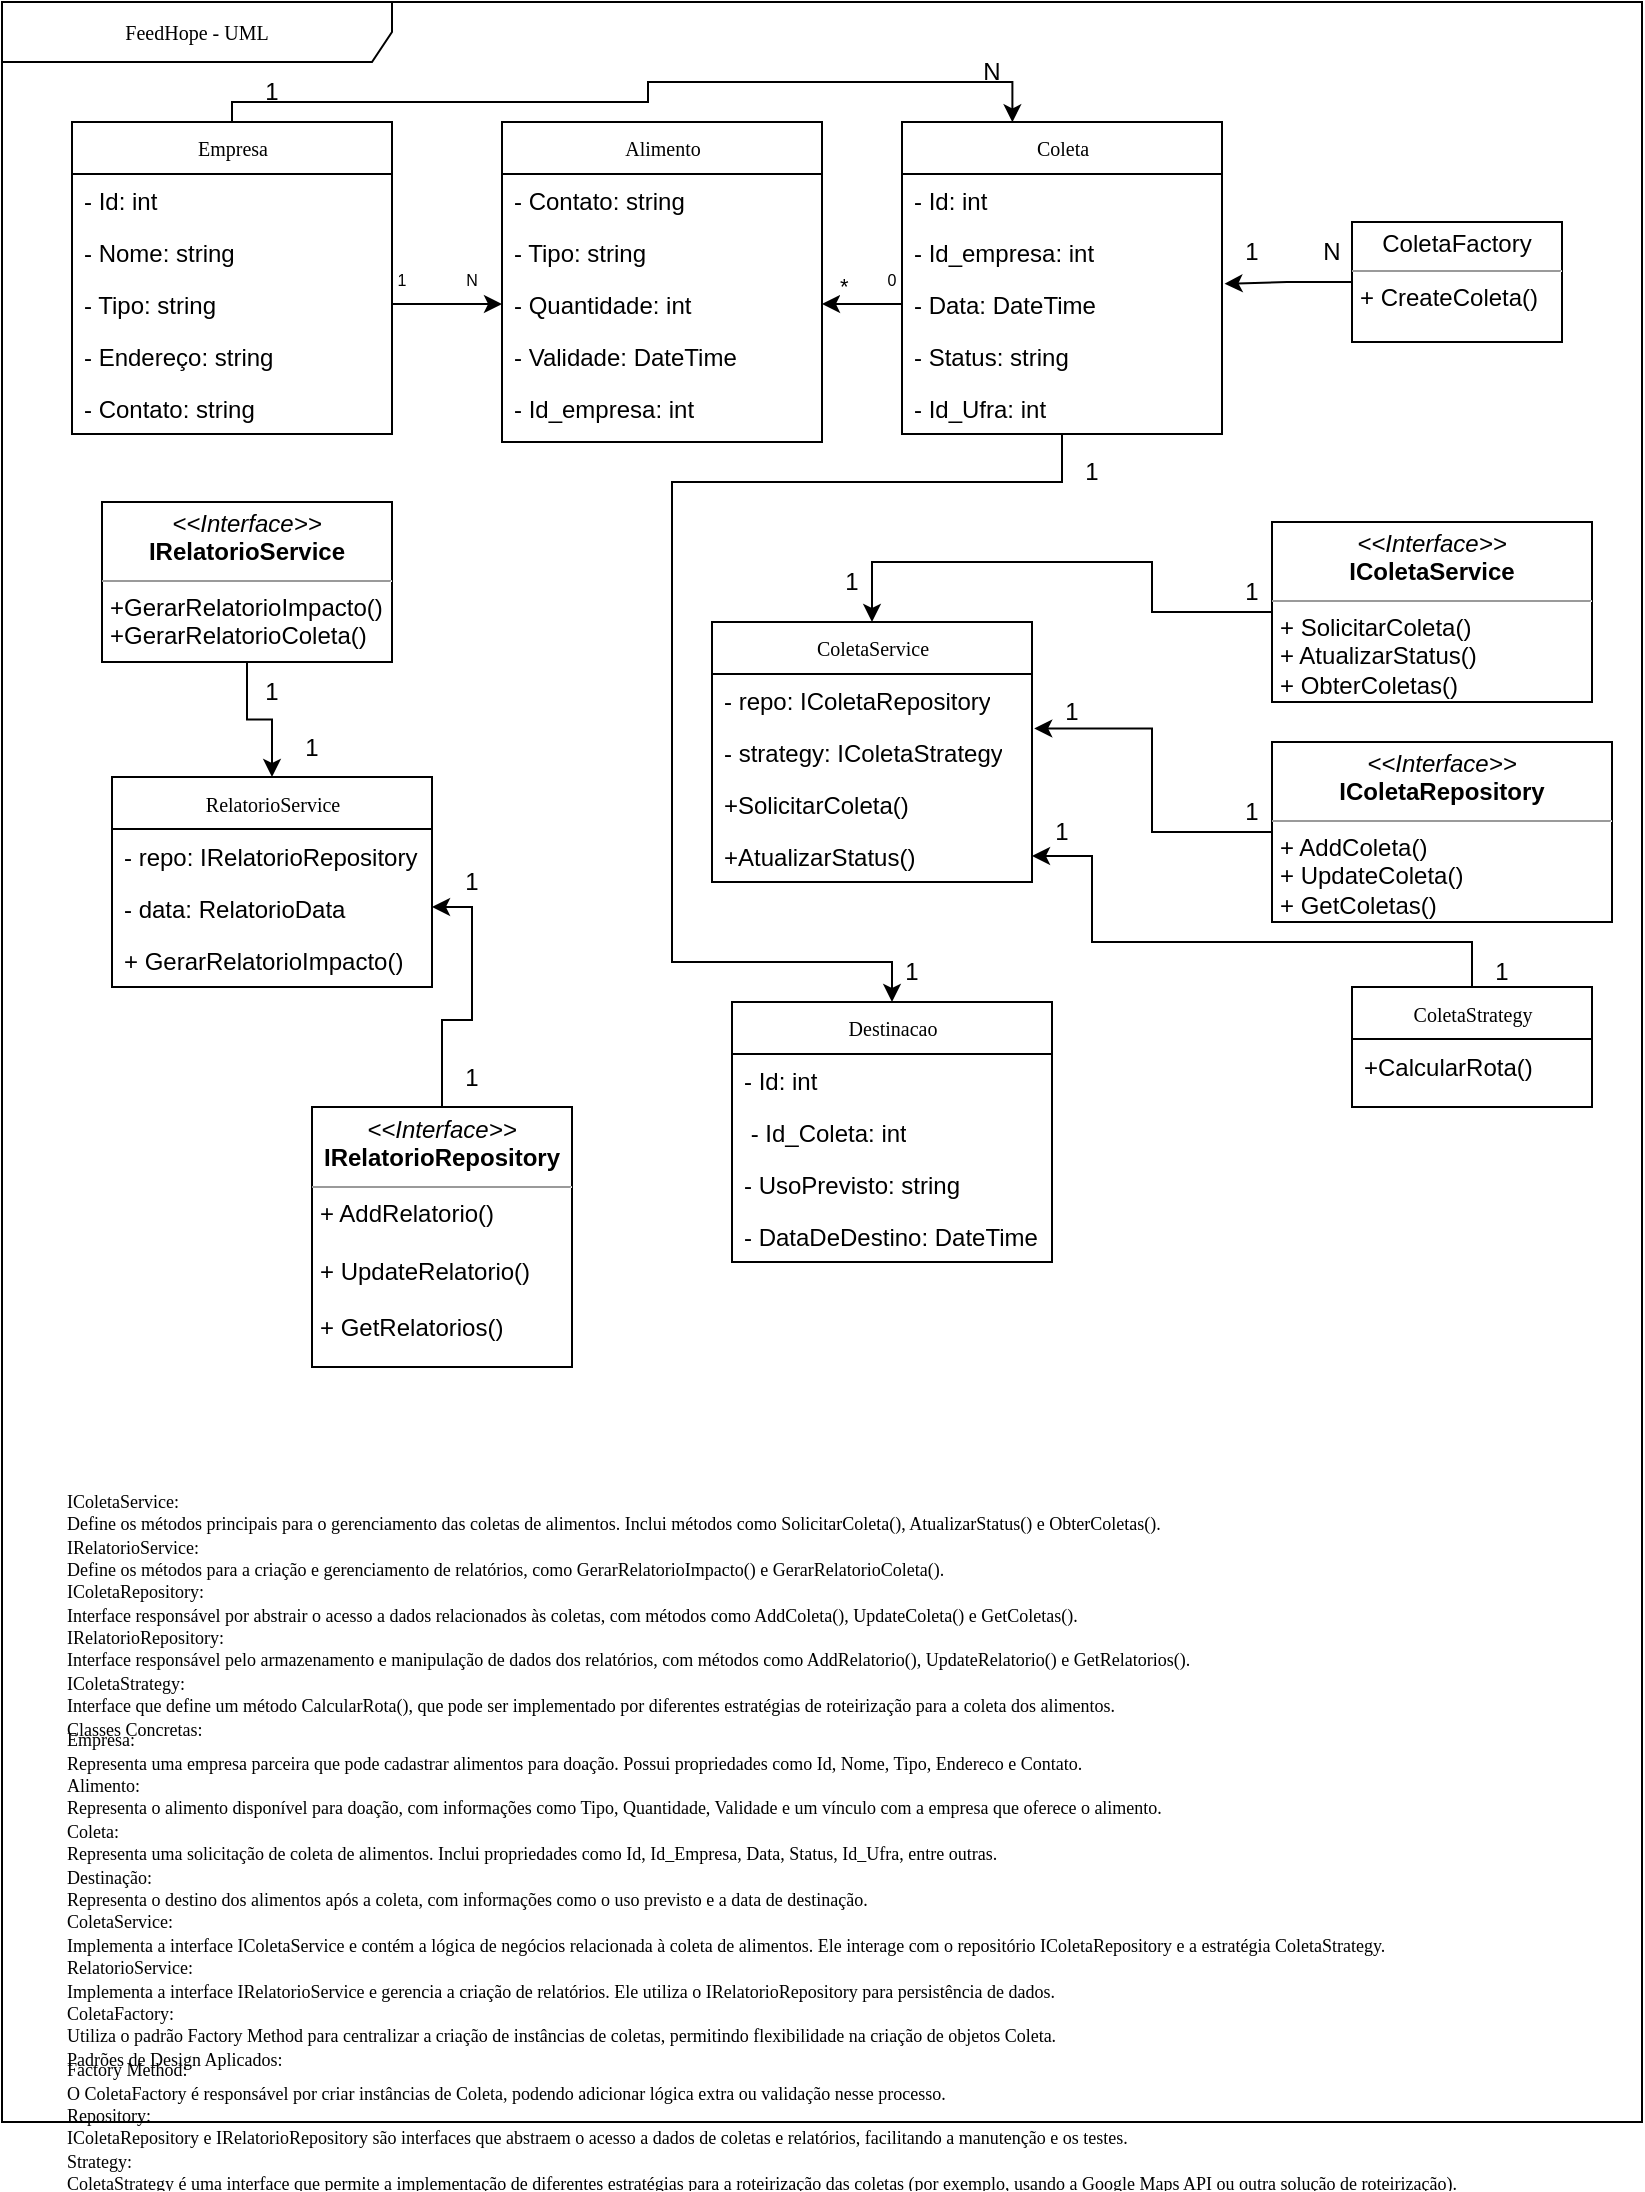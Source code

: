 <mxfile version="26.1.1">
  <diagram name="Page-1" id="c4acf3e9-155e-7222-9cf6-157b1a14988f">
    <mxGraphModel dx="1444" dy="811" grid="1" gridSize="10" guides="1" tooltips="1" connect="1" arrows="1" fold="1" page="1" pageScale="1" pageWidth="850" pageHeight="1100" background="none" math="0" shadow="0">
      <root>
        <mxCell id="0" />
        <mxCell id="1" parent="0" />
        <mxCell id="17acba5748e5396b-1" value="FeedHope - UML" style="shape=umlFrame;whiteSpace=wrap;html=1;rounded=0;shadow=0;comic=0;labelBackgroundColor=none;strokeWidth=1;fontFamily=Verdana;fontSize=10;align=center;width=195;height=30;" parent="1" vertex="1">
          <mxGeometry x="15" y="10" width="820" height="1060" as="geometry" />
        </mxCell>
        <mxCell id="17acba5748e5396b-2" value="RelatorioService" style="swimlane;html=1;fontStyle=0;childLayout=stackLayout;horizontal=1;startSize=26;fillColor=none;horizontalStack=0;resizeParent=1;resizeLast=0;collapsible=1;marginBottom=0;swimlaneFillColor=#ffffff;rounded=0;shadow=0;comic=0;labelBackgroundColor=none;strokeWidth=1;fontFamily=Verdana;fontSize=10;align=center;" parent="1" vertex="1">
          <mxGeometry x="70" y="397.5" width="160" height="105" as="geometry" />
        </mxCell>
        <mxCell id="17acba5748e5396b-3" value="- repo: IRelatorioRepository" style="text;html=1;strokeColor=none;fillColor=none;align=left;verticalAlign=top;spacingLeft=4;spacingRight=4;whiteSpace=wrap;overflow=hidden;rotatable=0;points=[[0,0.5],[1,0.5]];portConstraint=eastwest;" parent="17acba5748e5396b-2" vertex="1">
          <mxGeometry y="26" width="160" height="26" as="geometry" />
        </mxCell>
        <mxCell id="17acba5748e5396b-4" value="- data: RelatorioData" style="text;html=1;strokeColor=none;fillColor=none;align=left;verticalAlign=top;spacingLeft=4;spacingRight=4;whiteSpace=wrap;overflow=hidden;rotatable=0;points=[[0,0.5],[1,0.5]];portConstraint=eastwest;" parent="17acba5748e5396b-2" vertex="1">
          <mxGeometry y="52" width="160" height="26" as="geometry" />
        </mxCell>
        <mxCell id="17acba5748e5396b-6" value="+ GerarRelatorioImpacto()" style="text;html=1;strokeColor=none;fillColor=none;align=left;verticalAlign=top;spacingLeft=4;spacingRight=4;whiteSpace=wrap;overflow=hidden;rotatable=0;points=[[0,0.5],[1,0.5]];portConstraint=eastwest;" parent="17acba5748e5396b-2" vertex="1">
          <mxGeometry y="78" width="160" height="26" as="geometry" />
        </mxCell>
        <mxCell id="17acba5748e5396b-20" value="Empresa" style="swimlane;html=1;fontStyle=0;childLayout=stackLayout;horizontal=1;startSize=26;fillColor=none;horizontalStack=0;resizeParent=1;resizeLast=0;collapsible=1;marginBottom=0;swimlaneFillColor=#ffffff;rounded=0;shadow=0;comic=0;labelBackgroundColor=none;strokeWidth=1;fontFamily=Verdana;fontSize=10;align=center;" parent="1" vertex="1">
          <mxGeometry x="50" y="70" width="160" height="156" as="geometry" />
        </mxCell>
        <mxCell id="17acba5748e5396b-21" value="- Id: int" style="text;html=1;strokeColor=none;fillColor=none;align=left;verticalAlign=top;spacingLeft=4;spacingRight=4;whiteSpace=wrap;overflow=hidden;rotatable=0;points=[[0,0.5],[1,0.5]];portConstraint=eastwest;" parent="17acba5748e5396b-20" vertex="1">
          <mxGeometry y="26" width="160" height="26" as="geometry" />
        </mxCell>
        <mxCell id="17acba5748e5396b-24" value="- Nome: string" style="text;html=1;strokeColor=none;fillColor=none;align=left;verticalAlign=top;spacingLeft=4;spacingRight=4;whiteSpace=wrap;overflow=hidden;rotatable=0;points=[[0,0.5],[1,0.5]];portConstraint=eastwest;" parent="17acba5748e5396b-20" vertex="1">
          <mxGeometry y="52" width="160" height="26" as="geometry" />
        </mxCell>
        <mxCell id="17acba5748e5396b-26" value="- Tipo: string" style="text;html=1;strokeColor=none;fillColor=none;align=left;verticalAlign=top;spacingLeft=4;spacingRight=4;whiteSpace=wrap;overflow=hidden;rotatable=0;points=[[0,0.5],[1,0.5]];portConstraint=eastwest;" parent="17acba5748e5396b-20" vertex="1">
          <mxGeometry y="78" width="160" height="26" as="geometry" />
        </mxCell>
        <mxCell id="6Sy0QbTWBwmeGfM0OLyt-3" value="- Endereço: string" style="text;html=1;strokeColor=none;fillColor=none;align=left;verticalAlign=top;spacingLeft=4;spacingRight=4;whiteSpace=wrap;overflow=hidden;rotatable=0;points=[[0,0.5],[1,0.5]];portConstraint=eastwest;" vertex="1" parent="17acba5748e5396b-20">
          <mxGeometry y="104" width="160" height="26" as="geometry" />
        </mxCell>
        <mxCell id="6Sy0QbTWBwmeGfM0OLyt-4" value="- Contato: string" style="text;html=1;strokeColor=none;fillColor=none;align=left;verticalAlign=top;spacingLeft=4;spacingRight=4;whiteSpace=wrap;overflow=hidden;rotatable=0;points=[[0,0.5],[1,0.5]];portConstraint=eastwest;" vertex="1" parent="17acba5748e5396b-20">
          <mxGeometry y="130" width="160" height="26" as="geometry" />
        </mxCell>
        <mxCell id="17acba5748e5396b-30" value="Alimento" style="swimlane;html=1;fontStyle=0;childLayout=stackLayout;horizontal=1;startSize=26;fillColor=none;horizontalStack=0;resizeParent=1;resizeLast=0;collapsible=1;marginBottom=0;swimlaneFillColor=#ffffff;rounded=0;shadow=0;comic=0;labelBackgroundColor=none;strokeWidth=1;fontFamily=Verdana;fontSize=10;align=center;" parent="1" vertex="1">
          <mxGeometry x="265" y="70" width="160" height="160" as="geometry" />
        </mxCell>
        <mxCell id="6Sy0QbTWBwmeGfM0OLyt-14" value="- Contato: string" style="text;html=1;strokeColor=none;fillColor=none;align=left;verticalAlign=top;spacingLeft=4;spacingRight=4;whiteSpace=wrap;overflow=hidden;rotatable=0;points=[[0,0.5],[1,0.5]];portConstraint=eastwest;" vertex="1" parent="17acba5748e5396b-30">
          <mxGeometry y="26" width="160" height="26" as="geometry" />
        </mxCell>
        <mxCell id="6Sy0QbTWBwmeGfM0OLyt-12" value="- Tipo: string" style="text;html=1;strokeColor=none;fillColor=none;align=left;verticalAlign=top;spacingLeft=4;spacingRight=4;whiteSpace=wrap;overflow=hidden;rotatable=0;points=[[0,0.5],[1,0.5]];portConstraint=eastwest;" vertex="1" parent="17acba5748e5396b-30">
          <mxGeometry y="52" width="160" height="26" as="geometry" />
        </mxCell>
        <mxCell id="6Sy0QbTWBwmeGfM0OLyt-13" value="- Quantidade: int" style="text;html=1;strokeColor=none;fillColor=none;align=left;verticalAlign=top;spacingLeft=4;spacingRight=4;whiteSpace=wrap;overflow=hidden;rotatable=0;points=[[0,0.5],[1,0.5]];portConstraint=eastwest;" vertex="1" parent="17acba5748e5396b-30">
          <mxGeometry y="78" width="160" height="26" as="geometry" />
        </mxCell>
        <mxCell id="6Sy0QbTWBwmeGfM0OLyt-11" value="- Validade: DateTime" style="text;html=1;strokeColor=none;fillColor=none;align=left;verticalAlign=top;spacingLeft=4;spacingRight=4;whiteSpace=wrap;overflow=hidden;rotatable=0;points=[[0,0.5],[1,0.5]];portConstraint=eastwest;" vertex="1" parent="17acba5748e5396b-30">
          <mxGeometry y="104" width="160" height="26" as="geometry" />
        </mxCell>
        <mxCell id="6Sy0QbTWBwmeGfM0OLyt-10" value="- Id_empresa: int" style="text;html=1;strokeColor=none;fillColor=none;align=left;verticalAlign=top;spacingLeft=4;spacingRight=4;whiteSpace=wrap;overflow=hidden;rotatable=0;points=[[0,0.5],[1,0.5]];portConstraint=eastwest;" vertex="1" parent="17acba5748e5396b-30">
          <mxGeometry y="130" width="160" height="26" as="geometry" />
        </mxCell>
        <mxCell id="6Sy0QbTWBwmeGfM0OLyt-70" style="edgeStyle=orthogonalEdgeStyle;rounded=0;orthogonalLoop=1;jettySize=auto;html=1;entryX=1;entryY=0.5;entryDx=0;entryDy=0;" edge="1" parent="1" source="17acba5748e5396b-44" target="6Sy0QbTWBwmeGfM0OLyt-40">
          <mxGeometry relative="1" as="geometry">
            <Array as="points">
              <mxPoint x="750" y="480" />
              <mxPoint x="560" y="480" />
              <mxPoint x="560" y="437" />
            </Array>
          </mxGeometry>
        </mxCell>
        <mxCell id="17acba5748e5396b-44" value="ColetaStrategy" style="swimlane;html=1;fontStyle=0;childLayout=stackLayout;horizontal=1;startSize=26;fillColor=none;horizontalStack=0;resizeParent=1;resizeLast=0;collapsible=1;marginBottom=0;swimlaneFillColor=#ffffff;rounded=0;shadow=0;comic=0;labelBackgroundColor=none;strokeWidth=1;fontFamily=Verdana;fontSize=10;align=center;" parent="1" vertex="1">
          <mxGeometry x="690" y="502.5" width="120" height="60" as="geometry" />
        </mxCell>
        <mxCell id="17acba5748e5396b-45" value="+CalcularRota()" style="text;html=1;strokeColor=none;fillColor=none;align=left;verticalAlign=top;spacingLeft=4;spacingRight=4;whiteSpace=wrap;overflow=hidden;rotatable=0;points=[[0,0.5],[1,0.5]];portConstraint=eastwest;" parent="17acba5748e5396b-44" vertex="1">
          <mxGeometry y="26" width="120" height="26" as="geometry" />
        </mxCell>
        <mxCell id="5d2195bd80daf111-5" value="Coleta" style="swimlane;html=1;fontStyle=0;childLayout=stackLayout;horizontal=1;startSize=26;fillColor=none;horizontalStack=0;resizeParent=1;resizeLast=0;collapsible=1;marginBottom=0;swimlaneFillColor=#ffffff;rounded=0;shadow=0;comic=0;labelBackgroundColor=none;strokeWidth=1;fontFamily=Verdana;fontSize=10;align=center;" parent="1" vertex="1">
          <mxGeometry x="465" y="70" width="160" height="156" as="geometry" />
        </mxCell>
        <mxCell id="6Sy0QbTWBwmeGfM0OLyt-17" value="- Id: int" style="text;html=1;strokeColor=none;fillColor=none;align=left;verticalAlign=top;spacingLeft=4;spacingRight=4;whiteSpace=wrap;overflow=hidden;rotatable=0;points=[[0,0.5],[1,0.5]];portConstraint=eastwest;" vertex="1" parent="5d2195bd80daf111-5">
          <mxGeometry y="26" width="160" height="26" as="geometry" />
        </mxCell>
        <mxCell id="6Sy0QbTWBwmeGfM0OLyt-15" value="- Id_empresa: int" style="text;html=1;strokeColor=none;fillColor=none;align=left;verticalAlign=top;spacingLeft=4;spacingRight=4;whiteSpace=wrap;overflow=hidden;rotatable=0;points=[[0,0.5],[1,0.5]];portConstraint=eastwest;" vertex="1" parent="5d2195bd80daf111-5">
          <mxGeometry y="52" width="160" height="26" as="geometry" />
        </mxCell>
        <mxCell id="6Sy0QbTWBwmeGfM0OLyt-18" value="- Data: DateTime" style="text;html=1;strokeColor=none;fillColor=none;align=left;verticalAlign=top;spacingLeft=4;spacingRight=4;whiteSpace=wrap;overflow=hidden;rotatable=0;points=[[0,0.5],[1,0.5]];portConstraint=eastwest;" vertex="1" parent="5d2195bd80daf111-5">
          <mxGeometry y="78" width="160" height="26" as="geometry" />
        </mxCell>
        <mxCell id="6Sy0QbTWBwmeGfM0OLyt-19" value="- Status: string" style="text;html=1;strokeColor=none;fillColor=none;align=left;verticalAlign=top;spacingLeft=4;spacingRight=4;whiteSpace=wrap;overflow=hidden;rotatable=0;points=[[0,0.5],[1,0.5]];portConstraint=eastwest;" vertex="1" parent="5d2195bd80daf111-5">
          <mxGeometry y="104" width="160" height="26" as="geometry" />
        </mxCell>
        <mxCell id="6Sy0QbTWBwmeGfM0OLyt-20" value="- Id_Ufra: int" style="text;html=1;strokeColor=none;fillColor=none;align=left;verticalAlign=top;spacingLeft=4;spacingRight=4;whiteSpace=wrap;overflow=hidden;rotatable=0;points=[[0,0.5],[1,0.5]];portConstraint=eastwest;" vertex="1" parent="5d2195bd80daf111-5">
          <mxGeometry y="130" width="160" height="26" as="geometry" />
        </mxCell>
        <mxCell id="5d2195bd80daf111-10" value="&lt;p style=&quot;margin:0px;margin-top:4px;text-align:center;&quot;&gt;ColetaFactory&lt;/p&gt;&lt;hr size=&quot;1&quot;&gt;&lt;p style=&quot;margin:0px;margin-left:4px;&quot;&gt;+ CreateColeta()&lt;/p&gt;" style="verticalAlign=top;align=left;overflow=fill;fontSize=12;fontFamily=Helvetica;html=1;rounded=0;shadow=0;comic=0;labelBackgroundColor=none;strokeWidth=1" parent="1" vertex="1">
          <mxGeometry x="690" y="120" width="105" height="60" as="geometry" />
        </mxCell>
        <mxCell id="6Sy0QbTWBwmeGfM0OLyt-100" style="edgeStyle=orthogonalEdgeStyle;rounded=0;orthogonalLoop=1;jettySize=auto;html=1;entryX=1;entryY=0.5;entryDx=0;entryDy=0;" edge="1" parent="1" source="5d2195bd80daf111-12" target="17acba5748e5396b-4">
          <mxGeometry relative="1" as="geometry" />
        </mxCell>
        <mxCell id="5d2195bd80daf111-12" value="&lt;p style=&quot;margin:0px;margin-top:4px;text-align:center;&quot;&gt;&lt;i&gt;&amp;lt;&amp;lt;Interface&amp;gt;&amp;gt;&lt;/i&gt;&lt;br&gt;&lt;b&gt;IRelatorioRepository&lt;/b&gt;&lt;/p&gt;&lt;hr size=&quot;1&quot;&gt;&lt;p style=&quot;margin:0px;margin-left:4px;&quot;&gt;+ AddRelatorio()&lt;/p&gt;&lt;p style=&quot;margin:0px;margin-left:4px;&quot;&gt;&lt;br&gt;+ UpdateRelatorio()&lt;/p&gt;&lt;p style=&quot;margin:0px;margin-left:4px;&quot;&gt;&lt;br&gt;&lt;/p&gt;&lt;p style=&quot;margin:0px;margin-left:4px;&quot;&gt;+ GetRelatorios()&lt;/p&gt;" style="verticalAlign=top;align=left;overflow=fill;fontSize=12;fontFamily=Helvetica;html=1;rounded=0;shadow=0;comic=0;labelBackgroundColor=none;strokeWidth=1" parent="1" vertex="1">
          <mxGeometry x="170" y="562.5" width="130" height="130" as="geometry" />
        </mxCell>
        <mxCell id="6Sy0QbTWBwmeGfM0OLyt-87" style="edgeStyle=orthogonalEdgeStyle;rounded=0;orthogonalLoop=1;jettySize=auto;html=1;entryX=0.5;entryY=0;entryDx=0;entryDy=0;" edge="1" parent="1" source="5d2195bd80daf111-15" target="6Sy0QbTWBwmeGfM0OLyt-37">
          <mxGeometry relative="1" as="geometry">
            <Array as="points">
              <mxPoint x="590" y="315" />
              <mxPoint x="590" y="290" />
              <mxPoint x="450" y="290" />
            </Array>
          </mxGeometry>
        </mxCell>
        <mxCell id="5d2195bd80daf111-15" value="&lt;p style=&quot;margin:0px;margin-top:4px;text-align:center;&quot;&gt;&lt;i&gt;&amp;lt;&amp;lt;Interface&amp;gt;&amp;gt;&lt;/i&gt;&lt;br&gt;&lt;b&gt;IColetaService&lt;/b&gt;&lt;/p&gt;&lt;hr size=&quot;1&quot;&gt;&lt;p style=&quot;margin:0px;margin-left:4px;&quot;&gt;+ SolicitarColeta()&lt;br&gt;+ AtualizarStatus()&lt;/p&gt;&lt;p style=&quot;margin:0px;margin-left:4px;&quot;&gt;+ ObterColetas()&lt;/p&gt;" style="verticalAlign=top;align=left;overflow=fill;fontSize=12;fontFamily=Helvetica;html=1;rounded=0;shadow=0;comic=0;labelBackgroundColor=none;strokeWidth=1" parent="1" vertex="1">
          <mxGeometry x="650" y="270" width="160" height="90" as="geometry" />
        </mxCell>
        <mxCell id="6Sy0QbTWBwmeGfM0OLyt-75" style="edgeStyle=orthogonalEdgeStyle;rounded=0;orthogonalLoop=1;jettySize=auto;html=1;entryX=0.5;entryY=0;entryDx=0;entryDy=0;" edge="1" parent="1" source="5d2195bd80daf111-20" target="17acba5748e5396b-2">
          <mxGeometry relative="1" as="geometry" />
        </mxCell>
        <mxCell id="5d2195bd80daf111-20" value="&lt;p style=&quot;margin:0px;margin-top:4px;text-align:center;&quot;&gt;&lt;i&gt;&amp;lt;&amp;lt;Interface&amp;gt;&amp;gt;&lt;/i&gt;&lt;br&gt;&lt;b&gt;IRelatorioService&lt;/b&gt;&lt;/p&gt;&lt;hr size=&quot;1&quot;&gt;&lt;p style=&quot;margin:0px;margin-left:4px;&quot;&gt;+GerarRelatorioImpacto()&lt;br&gt;+GerarRelatorioColeta()&lt;/p&gt;&lt;p style=&quot;margin:0px;margin-left:4px;&quot;&gt;&lt;br&gt;&lt;/p&gt;" style="verticalAlign=top;align=left;overflow=fill;fontSize=12;fontFamily=Helvetica;html=1;rounded=0;shadow=0;comic=0;labelBackgroundColor=none;strokeWidth=1" parent="1" vertex="1">
          <mxGeometry x="65" y="260" width="145" height="80" as="geometry" />
        </mxCell>
        <mxCell id="6Sy0QbTWBwmeGfM0OLyt-26" value="" style="edgeStyle=orthogonalEdgeStyle;rounded=0;orthogonalLoop=1;jettySize=auto;html=1;exitX=1;exitY=0.5;exitDx=0;exitDy=0;entryX=0;entryY=0.5;entryDx=0;entryDy=0;labelPosition=left;verticalLabelPosition=top;align=right;verticalAlign=bottom;" edge="1" parent="1" source="17acba5748e5396b-26" target="6Sy0QbTWBwmeGfM0OLyt-13">
          <mxGeometry x="0.474" relative="1" as="geometry">
            <mxPoint as="offset" />
          </mxGeometry>
        </mxCell>
        <mxCell id="6Sy0QbTWBwmeGfM0OLyt-37" value="ColetaService" style="swimlane;html=1;fontStyle=0;childLayout=stackLayout;horizontal=1;startSize=26;fillColor=none;horizontalStack=0;resizeParent=1;resizeLast=0;collapsible=1;marginBottom=0;swimlaneFillColor=#ffffff;rounded=0;shadow=0;comic=0;labelBackgroundColor=none;strokeWidth=1;fontFamily=Verdana;fontSize=10;align=center;" vertex="1" parent="1">
          <mxGeometry x="370" y="320" width="160" height="130" as="geometry" />
        </mxCell>
        <mxCell id="6Sy0QbTWBwmeGfM0OLyt-38" value="- repo: IColetaRepository" style="text;html=1;strokeColor=none;fillColor=none;align=left;verticalAlign=top;spacingLeft=4;spacingRight=4;whiteSpace=wrap;overflow=hidden;rotatable=0;points=[[0,0.5],[1,0.5]];portConstraint=eastwest;" vertex="1" parent="6Sy0QbTWBwmeGfM0OLyt-37">
          <mxGeometry y="26" width="160" height="26" as="geometry" />
        </mxCell>
        <mxCell id="6Sy0QbTWBwmeGfM0OLyt-41" value="- strategy: IColetaStrategy" style="text;html=1;strokeColor=none;fillColor=none;align=left;verticalAlign=top;spacingLeft=4;spacingRight=4;whiteSpace=wrap;overflow=hidden;rotatable=0;points=[[0,0.5],[1,0.5]];portConstraint=eastwest;" vertex="1" parent="6Sy0QbTWBwmeGfM0OLyt-37">
          <mxGeometry y="52" width="160" height="26" as="geometry" />
        </mxCell>
        <mxCell id="6Sy0QbTWBwmeGfM0OLyt-39" value="+SolicitarColeta()" style="text;html=1;strokeColor=none;fillColor=none;align=left;verticalAlign=top;spacingLeft=4;spacingRight=4;whiteSpace=wrap;overflow=hidden;rotatable=0;points=[[0,0.5],[1,0.5]];portConstraint=eastwest;" vertex="1" parent="6Sy0QbTWBwmeGfM0OLyt-37">
          <mxGeometry y="78" width="160" height="26" as="geometry" />
        </mxCell>
        <mxCell id="6Sy0QbTWBwmeGfM0OLyt-40" value="+AtualizarStatus()" style="text;html=1;strokeColor=none;fillColor=none;align=left;verticalAlign=top;spacingLeft=4;spacingRight=4;whiteSpace=wrap;overflow=hidden;rotatable=0;points=[[0,0.5],[1,0.5]];portConstraint=eastwest;" vertex="1" parent="6Sy0QbTWBwmeGfM0OLyt-37">
          <mxGeometry y="104" width="160" height="26" as="geometry" />
        </mxCell>
        <mxCell id="6Sy0QbTWBwmeGfM0OLyt-43" value="Destinacao" style="swimlane;html=1;fontStyle=0;childLayout=stackLayout;horizontal=1;startSize=26;fillColor=none;horizontalStack=0;resizeParent=1;resizeLast=0;collapsible=1;marginBottom=0;swimlaneFillColor=#ffffff;rounded=0;shadow=0;comic=0;labelBackgroundColor=none;strokeWidth=1;fontFamily=Verdana;fontSize=10;align=center;" vertex="1" parent="1">
          <mxGeometry x="380" y="510" width="160" height="130" as="geometry" />
        </mxCell>
        <mxCell id="6Sy0QbTWBwmeGfM0OLyt-44" value="- Id: int&amp;nbsp;" style="text;html=1;strokeColor=none;fillColor=none;align=left;verticalAlign=top;spacingLeft=4;spacingRight=4;whiteSpace=wrap;overflow=hidden;rotatable=0;points=[[0,0.5],[1,0.5]];portConstraint=eastwest;" vertex="1" parent="6Sy0QbTWBwmeGfM0OLyt-43">
          <mxGeometry y="26" width="160" height="26" as="geometry" />
        </mxCell>
        <mxCell id="6Sy0QbTWBwmeGfM0OLyt-45" value="&amp;nbsp;- Id_Coleta: int" style="text;html=1;strokeColor=none;fillColor=none;align=left;verticalAlign=top;spacingLeft=4;spacingRight=4;whiteSpace=wrap;overflow=hidden;rotatable=0;points=[[0,0.5],[1,0.5]];portConstraint=eastwest;" vertex="1" parent="6Sy0QbTWBwmeGfM0OLyt-43">
          <mxGeometry y="52" width="160" height="26" as="geometry" />
        </mxCell>
        <mxCell id="6Sy0QbTWBwmeGfM0OLyt-46" value="- UsoPrevisto: string" style="text;html=1;strokeColor=none;fillColor=none;align=left;verticalAlign=top;spacingLeft=4;spacingRight=4;whiteSpace=wrap;overflow=hidden;rotatable=0;points=[[0,0.5],[1,0.5]];portConstraint=eastwest;" vertex="1" parent="6Sy0QbTWBwmeGfM0OLyt-43">
          <mxGeometry y="78" width="160" height="26" as="geometry" />
        </mxCell>
        <mxCell id="6Sy0QbTWBwmeGfM0OLyt-47" value="- DataDeDestino: DateTime" style="text;html=1;strokeColor=none;fillColor=none;align=left;verticalAlign=top;spacingLeft=4;spacingRight=4;whiteSpace=wrap;overflow=hidden;rotatable=0;points=[[0,0.5],[1,0.5]];portConstraint=eastwest;" vertex="1" parent="6Sy0QbTWBwmeGfM0OLyt-43">
          <mxGeometry y="104" width="160" height="26" as="geometry" />
        </mxCell>
        <mxCell id="6Sy0QbTWBwmeGfM0OLyt-49" value="" style="edgeStyle=orthogonalEdgeStyle;rounded=0;orthogonalLoop=1;jettySize=auto;html=1;entryX=1;entryY=0.5;entryDx=0;entryDy=0;" edge="1" parent="1" source="6Sy0QbTWBwmeGfM0OLyt-18" target="6Sy0QbTWBwmeGfM0OLyt-13">
          <mxGeometry relative="1" as="geometry" />
        </mxCell>
        <mxCell id="6Sy0QbTWBwmeGfM0OLyt-50" value="*" style="edgeLabel;html=1;align=left;verticalAlign=bottom;resizable=0;points=[];labelPosition=right;verticalLabelPosition=top;" vertex="1" connectable="0" parent="6Sy0QbTWBwmeGfM0OLyt-49">
          <mxGeometry x="0.646" y="-1" relative="1" as="geometry">
            <mxPoint as="offset" />
          </mxGeometry>
        </mxCell>
        <mxCell id="6Sy0QbTWBwmeGfM0OLyt-51" value="&lt;div style=&quot;line-height: 40%;&quot;&gt;&lt;div style=&quot;text-align: justify;&quot;&gt;&lt;font face=&quot;Times New Roman&quot; style=&quot;font-size: 9px; line-height: 40%;&quot;&gt;IColetaService:&lt;/font&gt;&lt;/div&gt;&lt;div style=&quot;text-align: justify;&quot;&gt;&lt;font face=&quot;Times New Roman&quot; style=&quot;font-size: 9px;&quot;&gt;&lt;br&gt;&lt;/font&gt;&lt;/div&gt;&lt;div style=&quot;text-align: justify;&quot;&gt;&lt;font face=&quot;Times New Roman&quot; style=&quot;font-size: 9px; line-height: 40%;&quot;&gt;Define os métodos principais para o gerenciamento das coletas de alimentos. Inclui métodos como SolicitarColeta(), AtualizarStatus() e ObterColetas().&lt;/font&gt;&lt;/div&gt;&lt;div style=&quot;text-align: justify;&quot;&gt;&lt;font face=&quot;Times New Roman&quot; style=&quot;font-size: 9px;&quot;&gt;&lt;br&gt;&lt;/font&gt;&lt;/div&gt;&lt;div style=&quot;text-align: justify;&quot;&gt;&lt;font face=&quot;Times New Roman&quot; style=&quot;font-size: 9px; line-height: 40%;&quot;&gt;IRelatorioService:&lt;/font&gt;&lt;/div&gt;&lt;div style=&quot;text-align: justify;&quot;&gt;&lt;font face=&quot;Times New Roman&quot; style=&quot;font-size: 9px;&quot;&gt;&lt;br&gt;&lt;/font&gt;&lt;/div&gt;&lt;div style=&quot;text-align: justify;&quot;&gt;&lt;font face=&quot;Times New Roman&quot; style=&quot;font-size: 9px; line-height: 40%;&quot;&gt;Define os métodos para a criação e gerenciamento de relatórios, como GerarRelatorioImpacto() e GerarRelatorioColeta().&lt;/font&gt;&lt;/div&gt;&lt;div style=&quot;text-align: justify;&quot;&gt;&lt;font face=&quot;Times New Roman&quot; style=&quot;font-size: 9px;&quot;&gt;&lt;br&gt;&lt;/font&gt;&lt;/div&gt;&lt;div style=&quot;text-align: justify;&quot;&gt;&lt;font face=&quot;Times New Roman&quot; style=&quot;font-size: 9px; line-height: 40%;&quot;&gt;IColetaRepository:&lt;/font&gt;&lt;/div&gt;&lt;div style=&quot;text-align: justify;&quot;&gt;&lt;font face=&quot;Times New Roman&quot; style=&quot;font-size: 9px;&quot;&gt;&lt;br&gt;&lt;/font&gt;&lt;/div&gt;&lt;div style=&quot;text-align: justify;&quot;&gt;&lt;font face=&quot;Times New Roman&quot; style=&quot;font-size: 9px; line-height: 40%;&quot;&gt;Interface responsável por abstrair o acesso a dados relacionados às coletas, com métodos como AddColeta(), UpdateColeta() e GetColetas().&lt;/font&gt;&lt;/div&gt;&lt;div style=&quot;text-align: justify;&quot;&gt;&lt;font face=&quot;Times New Roman&quot; style=&quot;font-size: 9px;&quot;&gt;&lt;br&gt;&lt;/font&gt;&lt;/div&gt;&lt;div style=&quot;text-align: justify;&quot;&gt;&lt;font face=&quot;Times New Roman&quot; style=&quot;font-size: 9px; line-height: 40%;&quot;&gt;IRelatorioRepository:&lt;/font&gt;&lt;/div&gt;&lt;div style=&quot;text-align: justify;&quot;&gt;&lt;font face=&quot;Times New Roman&quot; style=&quot;font-size: 9px;&quot;&gt;&lt;br&gt;&lt;/font&gt;&lt;/div&gt;&lt;div style=&quot;text-align: justify;&quot;&gt;&lt;font face=&quot;Times New Roman&quot; style=&quot;font-size: 9px; line-height: 40%;&quot;&gt;Interface responsável pelo armazenamento e manipulação de dados dos relatórios, com métodos como AddRelatorio(), UpdateRelatorio() e GetRelatorios().&lt;/font&gt;&lt;/div&gt;&lt;div style=&quot;text-align: justify;&quot;&gt;&lt;font face=&quot;Times New Roman&quot; style=&quot;font-size: 9px;&quot;&gt;&lt;br&gt;&lt;/font&gt;&lt;/div&gt;&lt;div style=&quot;text-align: justify;&quot;&gt;&lt;font face=&quot;Times New Roman&quot; style=&quot;font-size: 9px; line-height: 40%;&quot;&gt;IColetaStrategy:&lt;/font&gt;&lt;/div&gt;&lt;div style=&quot;text-align: justify;&quot;&gt;&lt;font face=&quot;Times New Roman&quot; style=&quot;font-size: 9px;&quot;&gt;&lt;br&gt;&lt;/font&gt;&lt;/div&gt;&lt;div style=&quot;text-align: justify;&quot;&gt;&lt;font face=&quot;Times New Roman&quot; style=&quot;font-size: 9px; line-height: 40%;&quot;&gt;Interface que define um método CalcularRota(), que pode ser implementado por diferentes estratégias de roteirização para a coleta dos alimentos.&lt;/font&gt;&lt;/div&gt;&lt;div style=&quot;text-align: justify;&quot;&gt;&lt;font face=&quot;Times New Roman&quot; style=&quot;font-size: 9px;&quot;&gt;&lt;br&gt;&lt;/font&gt;&lt;/div&gt;&lt;div style=&quot;text-align: justify;&quot;&gt;&lt;font face=&quot;Times New Roman&quot; style=&quot;font-size: 9px; line-height: 40%;&quot;&gt;Classes Concretas:&lt;/font&gt;&lt;/div&gt;&lt;div style=&quot;text-align: justify;&quot;&gt;&lt;font face=&quot;Times New Roman&quot; style=&quot;font-size: 9px; line-height: 40%;&quot;&gt;Empresa:&lt;/font&gt;&lt;/div&gt;&lt;div style=&quot;text-align: justify;&quot;&gt;&lt;font face=&quot;Times New Roman&quot; style=&quot;font-size: 9px;&quot;&gt;&lt;br&gt;&lt;/font&gt;&lt;/div&gt;&lt;div style=&quot;text-align: justify;&quot;&gt;&lt;font face=&quot;Times New Roman&quot; style=&quot;font-size: 9px; line-height: 40%;&quot;&gt;Representa uma empresa parceira que pode cadastrar alimentos para doação. Possui propriedades como Id, Nome, Tipo, Endereco e Contato.&lt;/font&gt;&lt;/div&gt;&lt;div style=&quot;text-align: justify;&quot;&gt;&lt;font face=&quot;Times New Roman&quot; style=&quot;font-size: 9px;&quot;&gt;&lt;br&gt;&lt;/font&gt;&lt;/div&gt;&lt;div style=&quot;text-align: justify;&quot;&gt;&lt;font face=&quot;Times New Roman&quot; style=&quot;font-size: 9px; line-height: 40%;&quot;&gt;Alimento:&lt;/font&gt;&lt;/div&gt;&lt;div style=&quot;text-align: justify;&quot;&gt;&lt;font face=&quot;Times New Roman&quot; style=&quot;font-size: 9px;&quot;&gt;&lt;br&gt;&lt;/font&gt;&lt;/div&gt;&lt;div style=&quot;text-align: justify;&quot;&gt;&lt;font face=&quot;Times New Roman&quot; style=&quot;font-size: 9px; line-height: 40%;&quot;&gt;Representa o alimento disponível para doação, com informações como Tipo, Quantidade, Validade e um vínculo com a empresa que oferece o alimento.&lt;/font&gt;&lt;/div&gt;&lt;div style=&quot;text-align: justify;&quot;&gt;&lt;font face=&quot;Times New Roman&quot; style=&quot;font-size: 9px;&quot;&gt;&lt;br&gt;&lt;/font&gt;&lt;/div&gt;&lt;div style=&quot;text-align: justify;&quot;&gt;&lt;font face=&quot;Times New Roman&quot; style=&quot;font-size: 9px; line-height: 40%;&quot;&gt;Coleta:&lt;/font&gt;&lt;/div&gt;&lt;div style=&quot;text-align: justify;&quot;&gt;&lt;font face=&quot;Times New Roman&quot; style=&quot;font-size: 9px;&quot;&gt;&lt;br&gt;&lt;/font&gt;&lt;/div&gt;&lt;div style=&quot;text-align: justify;&quot;&gt;&lt;font face=&quot;Times New Roman&quot; style=&quot;font-size: 9px; line-height: 40%;&quot;&gt;Representa uma solicitação de coleta de alimentos. Inclui propriedades como Id, Id_Empresa, Data, Status, Id_Ufra, entre outras.&lt;/font&gt;&lt;/div&gt;&lt;div style=&quot;text-align: justify;&quot;&gt;&lt;font face=&quot;Times New Roman&quot; style=&quot;font-size: 9px;&quot;&gt;&lt;br&gt;&lt;/font&gt;&lt;/div&gt;&lt;div style=&quot;text-align: justify;&quot;&gt;&lt;font face=&quot;Times New Roman&quot; style=&quot;font-size: 9px; line-height: 40%;&quot;&gt;Destinação:&lt;/font&gt;&lt;/div&gt;&lt;div style=&quot;text-align: justify;&quot;&gt;&lt;font face=&quot;Times New Roman&quot; style=&quot;font-size: 9px;&quot;&gt;&lt;br&gt;&lt;/font&gt;&lt;/div&gt;&lt;div style=&quot;text-align: justify;&quot;&gt;&lt;font face=&quot;Times New Roman&quot; style=&quot;font-size: 9px; line-height: 40%;&quot;&gt;Representa o destino dos alimentos após a coleta, com informações como o uso previsto e a data de destinação.&lt;/font&gt;&lt;/div&gt;&lt;div style=&quot;text-align: justify;&quot;&gt;&lt;font face=&quot;Times New Roman&quot; style=&quot;font-size: 9px;&quot;&gt;&lt;br&gt;&lt;/font&gt;&lt;/div&gt;&lt;div style=&quot;text-align: justify;&quot;&gt;&lt;font face=&quot;Times New Roman&quot; style=&quot;font-size: 9px; line-height: 40%;&quot;&gt;ColetaService:&lt;/font&gt;&lt;/div&gt;&lt;div style=&quot;text-align: justify;&quot;&gt;&lt;font face=&quot;Times New Roman&quot; style=&quot;font-size: 9px;&quot;&gt;&lt;br&gt;&lt;/font&gt;&lt;/div&gt;&lt;div style=&quot;text-align: justify;&quot;&gt;&lt;font face=&quot;Times New Roman&quot; style=&quot;font-size: 9px; line-height: 40%;&quot;&gt;Implementa a interface IColetaService e contém a lógica de negócios relacionada à coleta de alimentos. Ele interage com o repositório IColetaRepository e a estratégia ColetaStrategy.&lt;/font&gt;&lt;/div&gt;&lt;div style=&quot;text-align: justify;&quot;&gt;&lt;font face=&quot;Times New Roman&quot; style=&quot;font-size: 9px;&quot;&gt;&lt;br&gt;&lt;/font&gt;&lt;/div&gt;&lt;div style=&quot;text-align: justify;&quot;&gt;&lt;font face=&quot;Times New Roman&quot; style=&quot;font-size: 9px; line-height: 40%;&quot;&gt;RelatorioService:&lt;/font&gt;&lt;/div&gt;&lt;div style=&quot;text-align: justify;&quot;&gt;&lt;font face=&quot;Times New Roman&quot; style=&quot;font-size: 9px;&quot;&gt;&lt;br&gt;&lt;/font&gt;&lt;/div&gt;&lt;div style=&quot;text-align: justify;&quot;&gt;&lt;font face=&quot;Times New Roman&quot; style=&quot;font-size: 9px; line-height: 40%;&quot;&gt;Implementa a interface IRelatorioService e gerencia a criação de relatórios. Ele utiliza o IRelatorioRepository para persistência de dados.&lt;/font&gt;&lt;/div&gt;&lt;div style=&quot;text-align: justify;&quot;&gt;&lt;font face=&quot;Times New Roman&quot; style=&quot;font-size: 9px;&quot;&gt;&lt;br&gt;&lt;/font&gt;&lt;/div&gt;&lt;div style=&quot;text-align: justify;&quot;&gt;&lt;font face=&quot;Times New Roman&quot; style=&quot;font-size: 9px; line-height: 40%;&quot;&gt;ColetaFactory:&lt;/font&gt;&lt;/div&gt;&lt;div style=&quot;text-align: justify;&quot;&gt;&lt;font face=&quot;Times New Roman&quot; style=&quot;font-size: 9px;&quot;&gt;&lt;br&gt;&lt;/font&gt;&lt;/div&gt;&lt;div style=&quot;text-align: justify;&quot;&gt;&lt;font face=&quot;Times New Roman&quot; style=&quot;font-size: 9px; line-height: 40%;&quot;&gt;Utiliza o padrão Factory Method para centralizar a criação de instâncias de coletas, permitindo flexibilidade na criação de objetos Coleta.&lt;/font&gt;&lt;/div&gt;&lt;div style=&quot;text-align: justify;&quot;&gt;&lt;font face=&quot;Times New Roman&quot; style=&quot;font-size: 9px;&quot;&gt;&lt;br&gt;&lt;/font&gt;&lt;/div&gt;&lt;div style=&quot;text-align: justify;&quot;&gt;&lt;font face=&quot;Times New Roman&quot; style=&quot;font-size: 9px; line-height: 40%;&quot;&gt;Padrões de Design Aplicados:&lt;/font&gt;&lt;/div&gt;&lt;div style=&quot;text-align: justify;&quot;&gt;&lt;font face=&quot;Times New Roman&quot; style=&quot;font-size: 9px; line-height: 40%;&quot;&gt;Factory Method:&lt;/font&gt;&lt;/div&gt;&lt;div style=&quot;text-align: justify;&quot;&gt;&lt;font face=&quot;Times New Roman&quot; style=&quot;font-size: 9px;&quot;&gt;&lt;br&gt;&lt;/font&gt;&lt;/div&gt;&lt;div style=&quot;text-align: justify;&quot;&gt;&lt;font face=&quot;Times New Roman&quot; style=&quot;font-size: 9px; line-height: 40%;&quot;&gt;O ColetaFactory é responsável por criar instâncias de Coleta, podendo adicionar lógica extra ou validação nesse processo.&lt;/font&gt;&lt;/div&gt;&lt;div style=&quot;text-align: justify;&quot;&gt;&lt;font face=&quot;Times New Roman&quot; style=&quot;font-size: 9px;&quot;&gt;&lt;br&gt;&lt;/font&gt;&lt;/div&gt;&lt;div style=&quot;text-align: justify;&quot;&gt;&lt;font face=&quot;Times New Roman&quot; style=&quot;font-size: 9px; line-height: 40%;&quot;&gt;Repository:&lt;/font&gt;&lt;/div&gt;&lt;div style=&quot;text-align: justify;&quot;&gt;&lt;font face=&quot;Times New Roman&quot; style=&quot;font-size: 9px;&quot;&gt;&lt;br&gt;&lt;/font&gt;&lt;/div&gt;&lt;div style=&quot;text-align: justify;&quot;&gt;&lt;font face=&quot;Times New Roman&quot; style=&quot;font-size: 9px; line-height: 40%;&quot;&gt;IColetaRepository e IRelatorioRepository são interfaces que abstraem o acesso a dados de coletas e relatórios, facilitando a manutenção e os testes.&lt;/font&gt;&lt;/div&gt;&lt;div style=&quot;text-align: justify;&quot;&gt;&lt;font face=&quot;Times New Roman&quot; style=&quot;font-size: 9px;&quot;&gt;&lt;br&gt;&lt;/font&gt;&lt;/div&gt;&lt;div style=&quot;text-align: justify;&quot;&gt;&lt;font face=&quot;Times New Roman&quot; style=&quot;font-size: 9px; line-height: 40%;&quot;&gt;Strategy:&lt;/font&gt;&lt;/div&gt;&lt;div style=&quot;text-align: justify;&quot;&gt;&lt;font face=&quot;Times New Roman&quot; style=&quot;font-size: 9px;&quot;&gt;&lt;br&gt;&lt;/font&gt;&lt;/div&gt;&lt;div style=&quot;text-align: justify;&quot;&gt;&lt;font face=&quot;Times New Roman&quot; style=&quot;font-size: 9px; line-height: 40%;&quot;&gt;ColetaStrategy é uma interface que permite a implementação de diferentes estratégias para a roteirização das coletas (por exemplo, usando a Google Maps API ou outra solução de roteirização).&lt;/font&gt;&lt;/div&gt;&lt;div style=&quot;text-align: justify;&quot;&gt;&lt;/div&gt;&lt;/div&gt;" style="text;html=1;align=center;verticalAlign=middle;whiteSpace=wrap;rounded=0;spacing=1;" vertex="1" parent="1">
          <mxGeometry x="30" y="850" width="730" height="160" as="geometry" />
        </mxCell>
        <mxCell id="6Sy0QbTWBwmeGfM0OLyt-21" value="&lt;p style=&quot;margin:0px;margin-top:4px;text-align:center;&quot;&gt;&lt;i&gt;&amp;lt;&amp;lt;Interface&amp;gt;&amp;gt;&lt;/i&gt;&lt;br&gt;&lt;b&gt;IColetaRepository&lt;/b&gt;&lt;/p&gt;&lt;hr size=&quot;1&quot;&gt;&lt;p style=&quot;margin:0px;margin-left:4px;&quot;&gt;&lt;span style=&quot;background-color: transparent;&quot;&gt;+ AddColeta()&lt;/span&gt;&lt;/p&gt;&lt;p style=&quot;margin:0px;margin-left:4px;&quot;&gt;&lt;/p&gt;&lt;p style=&quot;margin:0px;margin-left:4px;&quot;&gt;&lt;span style=&quot;background-color: transparent;&quot;&gt;+ UpdateColeta()&lt;/span&gt;&lt;/p&gt;&lt;p style=&quot;margin:0px;margin-left:4px;&quot;&gt;+ GetColetas()&lt;br&gt;&lt;/p&gt;" style="verticalAlign=top;align=left;overflow=fill;fontSize=12;fontFamily=Helvetica;html=1;rounded=0;shadow=0;comic=0;labelBackgroundColor=none;strokeWidth=1" vertex="1" parent="1">
          <mxGeometry x="650" y="380" width="170" height="90" as="geometry" />
        </mxCell>
        <mxCell id="6Sy0QbTWBwmeGfM0OLyt-67" style="edgeStyle=orthogonalEdgeStyle;rounded=0;orthogonalLoop=1;jettySize=auto;html=1;entryX=1.007;entryY=0.046;entryDx=0;entryDy=0;entryPerimeter=0;" edge="1" parent="1" source="6Sy0QbTWBwmeGfM0OLyt-21" target="6Sy0QbTWBwmeGfM0OLyt-41">
          <mxGeometry relative="1" as="geometry" />
        </mxCell>
        <mxCell id="6Sy0QbTWBwmeGfM0OLyt-73" value="&lt;font style=&quot;font-size: 8px;&quot;&gt;1&lt;/font&gt;" style="text;html=1;align=center;verticalAlign=middle;whiteSpace=wrap;rounded=0;" vertex="1" parent="1">
          <mxGeometry x="185" y="133" width="60" height="30" as="geometry" />
        </mxCell>
        <mxCell id="6Sy0QbTWBwmeGfM0OLyt-74" value="&lt;font style=&quot;font-size: 8px;&quot;&gt;0&lt;/font&gt;" style="text;html=1;align=center;verticalAlign=middle;whiteSpace=wrap;rounded=0;" vertex="1" parent="1">
          <mxGeometry x="430" y="133" width="60" height="30" as="geometry" />
        </mxCell>
        <mxCell id="6Sy0QbTWBwmeGfM0OLyt-78" style="edgeStyle=orthogonalEdgeStyle;rounded=0;orthogonalLoop=1;jettySize=auto;html=1;entryX=0.5;entryY=0;entryDx=0;entryDy=0;" edge="1" parent="1" source="5d2195bd80daf111-5" target="6Sy0QbTWBwmeGfM0OLyt-43">
          <mxGeometry relative="1" as="geometry">
            <Array as="points">
              <mxPoint x="545" y="250" />
              <mxPoint x="350" y="250" />
              <mxPoint x="350" y="490" />
              <mxPoint x="460" y="490" />
            </Array>
          </mxGeometry>
        </mxCell>
        <mxCell id="6Sy0QbTWBwmeGfM0OLyt-81" value="&lt;font style=&quot;font-size: 8px;&quot;&gt;N&lt;/font&gt;" style="text;html=1;align=center;verticalAlign=middle;whiteSpace=wrap;rounded=0;" vertex="1" parent="1">
          <mxGeometry x="220" y="133" width="60" height="30" as="geometry" />
        </mxCell>
        <mxCell id="6Sy0QbTWBwmeGfM0OLyt-82" style="edgeStyle=orthogonalEdgeStyle;rounded=0;orthogonalLoop=1;jettySize=auto;html=1;entryX=0.345;entryY=0.001;entryDx=0;entryDy=0;entryPerimeter=0;" edge="1" parent="1" source="17acba5748e5396b-20" target="5d2195bd80daf111-5">
          <mxGeometry relative="1" as="geometry">
            <Array as="points">
              <mxPoint x="130" y="60" />
              <mxPoint x="338" y="60" />
              <mxPoint x="338" y="50" />
              <mxPoint x="520" y="50" />
            </Array>
          </mxGeometry>
        </mxCell>
        <mxCell id="6Sy0QbTWBwmeGfM0OLyt-83" value="N" style="text;html=1;align=center;verticalAlign=middle;whiteSpace=wrap;rounded=0;" vertex="1" parent="1">
          <mxGeometry x="480" y="30" width="60" height="30" as="geometry" />
        </mxCell>
        <mxCell id="6Sy0QbTWBwmeGfM0OLyt-84" value="1" style="text;html=1;align=center;verticalAlign=middle;whiteSpace=wrap;rounded=0;" vertex="1" parent="1">
          <mxGeometry x="120" y="40" width="60" height="30" as="geometry" />
        </mxCell>
        <mxCell id="6Sy0QbTWBwmeGfM0OLyt-85" value="1" style="text;html=1;align=center;verticalAlign=middle;whiteSpace=wrap;rounded=0;" vertex="1" parent="1">
          <mxGeometry x="440" y="480" width="60" height="30" as="geometry" />
        </mxCell>
        <mxCell id="6Sy0QbTWBwmeGfM0OLyt-86" value="1" style="text;html=1;align=center;verticalAlign=middle;whiteSpace=wrap;rounded=0;" vertex="1" parent="1">
          <mxGeometry x="530" y="230" width="60" height="30" as="geometry" />
        </mxCell>
        <mxCell id="6Sy0QbTWBwmeGfM0OLyt-88" style="edgeStyle=orthogonalEdgeStyle;rounded=0;orthogonalLoop=1;jettySize=auto;html=1;entryX=1.008;entryY=0.111;entryDx=0;entryDy=0;entryPerimeter=0;" edge="1" parent="1" source="5d2195bd80daf111-10" target="6Sy0QbTWBwmeGfM0OLyt-18">
          <mxGeometry relative="1" as="geometry" />
        </mxCell>
        <mxCell id="6Sy0QbTWBwmeGfM0OLyt-89" value="N" style="text;html=1;align=center;verticalAlign=middle;whiteSpace=wrap;rounded=0;" vertex="1" parent="1">
          <mxGeometry x="650" y="120" width="60" height="30" as="geometry" />
        </mxCell>
        <mxCell id="6Sy0QbTWBwmeGfM0OLyt-90" value="1" style="text;html=1;align=center;verticalAlign=middle;whiteSpace=wrap;rounded=0;" vertex="1" parent="1">
          <mxGeometry x="610" y="120" width="60" height="30" as="geometry" />
        </mxCell>
        <mxCell id="6Sy0QbTWBwmeGfM0OLyt-91" value="1" style="text;html=1;align=center;verticalAlign=middle;whiteSpace=wrap;rounded=0;" vertex="1" parent="1">
          <mxGeometry x="610" y="290" width="60" height="30" as="geometry" />
        </mxCell>
        <mxCell id="6Sy0QbTWBwmeGfM0OLyt-92" value="1" style="text;html=1;align=center;verticalAlign=middle;whiteSpace=wrap;rounded=0;" vertex="1" parent="1">
          <mxGeometry x="410" y="285" width="60" height="30" as="geometry" />
        </mxCell>
        <mxCell id="6Sy0QbTWBwmeGfM0OLyt-93" value="1" style="text;html=1;align=center;verticalAlign=middle;whiteSpace=wrap;rounded=0;" vertex="1" parent="1">
          <mxGeometry x="610" y="400" width="60" height="30" as="geometry" />
        </mxCell>
        <mxCell id="6Sy0QbTWBwmeGfM0OLyt-94" value="1" style="text;html=1;align=center;verticalAlign=middle;whiteSpace=wrap;rounded=0;" vertex="1" parent="1">
          <mxGeometry x="520" y="350" width="60" height="30" as="geometry" />
        </mxCell>
        <mxCell id="6Sy0QbTWBwmeGfM0OLyt-95" value="1" style="text;html=1;align=center;verticalAlign=middle;whiteSpace=wrap;rounded=0;" vertex="1" parent="1">
          <mxGeometry x="140" y="367.5" width="60" height="30" as="geometry" />
        </mxCell>
        <mxCell id="6Sy0QbTWBwmeGfM0OLyt-96" value="1" style="text;html=1;align=center;verticalAlign=middle;whiteSpace=wrap;rounded=0;" vertex="1" parent="1">
          <mxGeometry x="120" y="340" width="60" height="30" as="geometry" />
        </mxCell>
        <mxCell id="6Sy0QbTWBwmeGfM0OLyt-97" value="1" style="text;html=1;align=center;verticalAlign=middle;whiteSpace=wrap;rounded=0;" vertex="1" parent="1">
          <mxGeometry x="735" y="480" width="60" height="30" as="geometry" />
        </mxCell>
        <mxCell id="6Sy0QbTWBwmeGfM0OLyt-98" value="1" style="text;html=1;align=center;verticalAlign=middle;whiteSpace=wrap;rounded=0;" vertex="1" parent="1">
          <mxGeometry x="515" y="410" width="60" height="30" as="geometry" />
        </mxCell>
        <mxCell id="6Sy0QbTWBwmeGfM0OLyt-101" value="1" style="text;html=1;align=center;verticalAlign=middle;whiteSpace=wrap;rounded=0;" vertex="1" parent="1">
          <mxGeometry x="220" y="435" width="60" height="30" as="geometry" />
        </mxCell>
        <mxCell id="6Sy0QbTWBwmeGfM0OLyt-102" value="1" style="text;html=1;align=center;verticalAlign=middle;whiteSpace=wrap;rounded=0;" vertex="1" parent="1">
          <mxGeometry x="220" y="532.5" width="60" height="30" as="geometry" />
        </mxCell>
      </root>
    </mxGraphModel>
  </diagram>
</mxfile>

